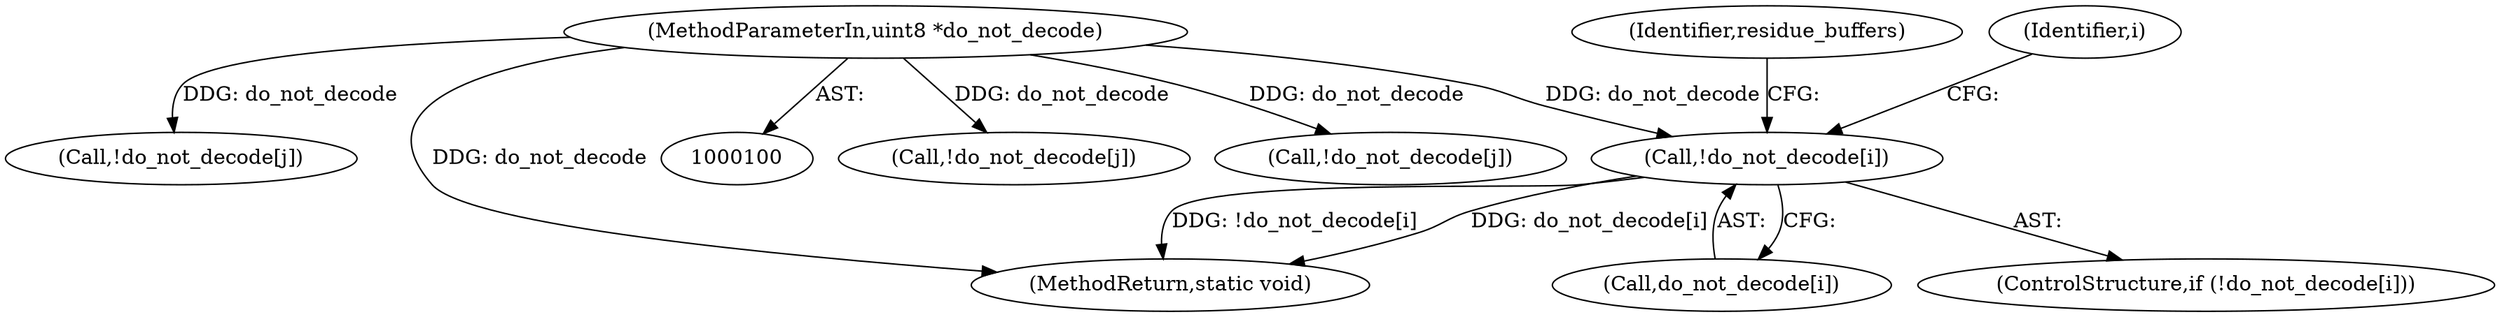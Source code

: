 digraph "0_stb_244d83bc3d859293f55812d48b3db168e581f6ab@array" {
"1000227" [label="(Call,!do_not_decode[i])"];
"1000106" [label="(MethodParameterIn,uint8 *do_not_decode)"];
"1000106" [label="(MethodParameterIn,uint8 *do_not_decode)"];
"1000884" [label="(Call,!do_not_decode[j])"];
"1000259" [label="(Call,!do_not_decode[j])"];
"1000820" [label="(Call,!do_not_decode[j])"];
"1000228" [label="(Call,do_not_decode[i])"];
"1000227" [label="(Call,!do_not_decode[i])"];
"1000967" [label="(MethodReturn,static void)"];
"1000233" [label="(Identifier,residue_buffers)"];
"1000225" [label="(Identifier,i)"];
"1000226" [label="(ControlStructure,if (!do_not_decode[i]))"];
"1000227" -> "1000226"  [label="AST: "];
"1000227" -> "1000228"  [label="CFG: "];
"1000228" -> "1000227"  [label="AST: "];
"1000233" -> "1000227"  [label="CFG: "];
"1000225" -> "1000227"  [label="CFG: "];
"1000227" -> "1000967"  [label="DDG: !do_not_decode[i]"];
"1000227" -> "1000967"  [label="DDG: do_not_decode[i]"];
"1000106" -> "1000227"  [label="DDG: do_not_decode"];
"1000106" -> "1000100"  [label="AST: "];
"1000106" -> "1000967"  [label="DDG: do_not_decode"];
"1000106" -> "1000259"  [label="DDG: do_not_decode"];
"1000106" -> "1000820"  [label="DDG: do_not_decode"];
"1000106" -> "1000884"  [label="DDG: do_not_decode"];
}
